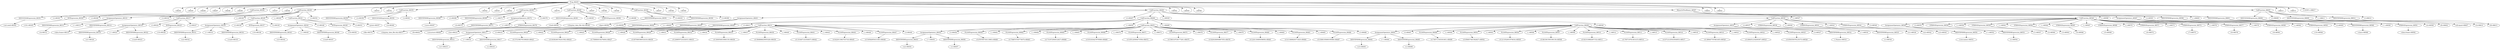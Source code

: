 digraph {

"Prog_88293"->"<
>88294";
"Prog_88293"->"<
>88295";
"Prog_88293"->"<
>88296";
"Prog_88293"->"<
>88297";
"Prog_88293"->"<
>88298";
"Prog_88293"->"<
>88299";
"Prog_88293"->"CallFunction_88300";
"CallFunction_88300"->"IDENTIFIERExpression_88301";
"IDENTIFIERExpression_88301"->"<set.seed>88302";
"CallFunction_88300"->"<(>88303";
"CallFunction_88300"->"INTExpression_88304";
"INTExpression_88304"->"<101>88305";
"CallFunction_88300"->"<)>88306";
"Prog_88293"->"<
>88307";
"Prog_88293"->"<
>88308";
"Prog_88293"->"CallFunction_88309";
"CallFunction_88309"->"AssignmentOpetators_88310";
"AssignmentOpetators_88310"->"IDENTIFIERExpression_88311";
"IDENTIFIERExpression_88311"->"<A>88312";
"AssignmentOpetators_88310"->"<=>88313";
"AssignmentOpetators_88310"->"IDENTIFIERExpression_88314";
"IDENTIFIERExpression_88314"->"<data.frame>88315";
"CallFunction_88309"->"<(>88316";
"CallFunction_88309"->"CallFunction_88317";
"CallFunction_88317"->"AssignmentOpetators_88318";
"AssignmentOpetators_88318"->"IDENTIFIERExpression_88319";
"IDENTIFIERExpression_88319"->"<x1>88320";
"AssignmentOpetators_88318"->"<=>88321";
"AssignmentOpetators_88318"->"IDENTIFIERExpression_88322";
"IDENTIFIERExpression_88322"->"<runif>88323";
"CallFunction_88317"->"<(>88324";
"CallFunction_88317"->"INTExpression_88325";
"INTExpression_88325"->"<10>88326";
"CallFunction_88317"->"<)>88327";
"CallFunction_88309"->"<,>88328";
"CallFunction_88309"->"CallFunction_88329";
"CallFunction_88329"->"AssignmentOpetators_88330";
"AssignmentOpetators_88330"->"IDENTIFIERExpression_88331";
"IDENTIFIERExpression_88331"->"<x2>88332";
"AssignmentOpetators_88330"->"<=>88333";
"AssignmentOpetators_88330"->"IDENTIFIERExpression_88334";
"IDENTIFIERExpression_88334"->"<runif>88335";
"CallFunction_88329"->"<(>88336";
"CallFunction_88329"->"INTExpression_88337";
"INTExpression_88337"->"<10>88338";
"CallFunction_88329"->"<)>88339";
"CallFunction_88309"->"<,>88340";
"CallFunction_88309"->"CallFunction_88341";
"CallFunction_88341"->"AssignmentOpetators_88342";
"AssignmentOpetators_88342"->"IDENTIFIERExpression_88343";
"IDENTIFIERExpression_88343"->"<x3>88344";
"AssignmentOpetators_88342"->"<=>88345";
"AssignmentOpetators_88342"->"IDENTIFIERExpression_88346";
"IDENTIFIERExpression_88346"->"<runif>88347";
"CallFunction_88341"->"<(>88348";
"CallFunction_88341"->"INTExpression_88349";
"INTExpression_88349"->"<10>88350";
"CallFunction_88341"->"<)>88351";
"CallFunction_88309"->"<)>88352";
"Prog_88293"->"<
>88353";
"Prog_88293"->"<
>88354";
"Prog_88293"->"CallFunction_88355";
"CallFunction_88355"->"IDENTIFIERExpression_88356";
"IDENTIFIERExpression_88356"->"<print>88357";
"CallFunction_88355"->"<(>88358";
"CallFunction_88355"->"IDENTIFIERExpression_88359";
"IDENTIFIERExpression_88359"->"<A>88360";
"CallFunction_88355"->"<)>88361";
"Prog_88293"->"<
>88362";
"Prog_88293"->"<
>88363";
"Prog_88293"->"<
>88364";
"Prog_88293"->"CallFunction_88365";
"CallFunction_88365"->"IDENTIFIERExpression_88366";
"IDENTIFIERExpression_88366"->"<save>88367";
"CallFunction_88365"->"<(>88368";
"CallFunction_88365"->"IDENTIFIERExpression_88369";
"IDENTIFIERExpression_88369"->"<A>88370";
"CallFunction_88365"->"<,>88371";
"CallFunction_88365"->"AssignmentOpetators_88372";
"AssignmentOpetators_88372"->"IDENTIFIERExpression_88373";
"IDENTIFIERExpression_88373"->"<file>88374";
"AssignmentOpetators_88372"->"<=>88375";
"AssignmentOpetators_88372"->"STRINGExpression_88376";
"STRINGExpression_88376"->"</tmp/my_data_file.rda>88377";
"CallFunction_88365"->"<)>88378";
"Prog_88293"->"<
>88379";
"Prog_88293"->"CallFunction_88380";
"CallFunction_88380"->"IDENTIFIERExpression_88381";
"IDENTIFIERExpression_88381"->"<load>88382";
"CallFunction_88380"->"<(>88383";
"CallFunction_88380"->"STRINGExpression_88384";
"STRINGExpression_88384"->"</tmp/my_data_file.rda>88385";
"CallFunction_88380"->"<)>88386";
"Prog_88293"->"<
>88387";
"Prog_88293"->"<
>88388";
"Prog_88293"->"<
>88389";
"Prog_88293"->"CallFunction_88390";
"CallFunction_88390"->"IDENTIFIERExpression_88391";
"IDENTIFIERExpression_88391"->"<dput>88392";
"CallFunction_88390"->"<(>88393";
"CallFunction_88390"->"IDENTIFIERExpression_88394";
"IDENTIFIERExpression_88394"->"<A>88395";
"CallFunction_88390"->"<)>88396";
"Prog_88293"->"<
>88397";
"Prog_88293"->"<
>88398";
"Prog_88293"->"<
>88399";
"Prog_88293"->"CallFunction_88400";
"CallFunction_88400"->"AssignmentOpetators_88401";
"AssignmentOpetators_88401"->"IDENTIFIERExpression_88402";
"IDENTIFIERExpression_88402"->"<B>88403";
"AssignmentOpetators_88401"->"<<->88404";
"AssignmentOpetators_88401"->"IDENTIFIERExpression_88405";
"IDENTIFIERExpression_88405"->"<structure>88406";
"CallFunction_88400"->"<(>88407";
"CallFunction_88400"->"CallFunction_88408";
"CallFunction_88408"->"IDENTIFIERExpression_88409";
"IDENTIFIERExpression_88409"->"<list>88410";
"CallFunction_88408"->"<(>88411";
"CallFunction_88408"->"CallFunction_88412";
"CallFunction_88412"->"AssignmentOpetators_88413";
"AssignmentOpetators_88413"->"IDENTIFIERExpression_88414";
"IDENTIFIERExpression_88414"->"<x1>88415";
"AssignmentOpetators_88413"->"<=>88416";
"AssignmentOpetators_88413"->"IDENTIFIERExpression_88417";
"IDENTIFIERExpression_88417"->"<c>88418";
"CallFunction_88412"->"<(>88419";
"CallFunction_88412"->"FLOATExpression_88420";
"FLOATExpression_88420"->"<0.372198376338929>88421";
"CallFunction_88412"->"<,>88422";
"CallFunction_88412"->"FLOATExpression_88423";
"FLOATExpression_88423"->"<0.0438248154241592>88424";
"CallFunction_88412"->"<,>88425";
"CallFunction_88412"->"FLOATExpression_88426";
"FLOATExpression_88426"->"<0.709684018278494>88427";
"CallFunction_88412"->"<,>88428";
"CallFunction_88412"->"FLOATExpression_88429";
"FLOATExpression_88429"->"<0.657690396532416>88430";
"CallFunction_88412"->"<,>88431";
"CallFunction_88412"->"FLOATExpression_88432";
"FLOATExpression_88432"->"<0.249855723232031>88433";
"CallFunction_88412"->"<,>88434";
"CallFunction_88412"->"FLOATExpression_88435";
"FLOATExpression_88435"->"<0.300054833060130>88436";
"CallFunction_88412"->"<,>88437";
"CallFunction_88412"->"FLOATExpression_88438";
"FLOATExpression_88438"->"<0.584866625955328>88439";
"CallFunction_88412"->"<,>88440";
"CallFunction_88412"->"FLOATExpression_88441";
"FLOATExpression_88441"->"<0.333467143354937>88442";
"CallFunction_88412"->"<,>88443";
"CallFunction_88412"->"FLOATExpression_88444";
"FLOATExpression_88444"->"<0.622011963743716>88445";
"CallFunction_88412"->"<,>88446";
"CallFunction_88412"->"FLOATExpression_88447";
"FLOATExpression_88447"->"<0.54582855431363>88448";
"CallFunction_88412"->"<)>88449";
"CallFunction_88408"->"<,>88450";
"CallFunction_88408"->"CallFunction_88451";
"CallFunction_88451"->"AssignmentOpetators_88452";
"AssignmentOpetators_88452"->"IDENTIFIERExpression_88453";
"IDENTIFIERExpression_88453"->"<x2>88454";
"AssignmentOpetators_88452"->"<=>88455";
"AssignmentOpetators_88452"->"IDENTIFIERExpression_88456";
"IDENTIFIERExpression_88456"->"<c>88457";
"CallFunction_88451"->"<(>88458";
"CallFunction_88451"->"FLOATExpression_88459";
"FLOATExpression_88459"->"<0.879795730113983>88460";
"CallFunction_88451"->"<,>88461";
"CallFunction_88451"->"FLOATExpression_88462";
"FLOATExpression_88462"->"<0.706874740775675>88463";
"CallFunction_88451"->"<,>88464";
"CallFunction_88451"->"FLOATExpression_88465";
"FLOATExpression_88465"->"<0.731972594512627>88466";
"CallFunction_88451"->"<,>88467";
"CallFunction_88451"->"FLOATExpression_88468";
"FLOATExpression_88468"->"<0.931634427979589>88469";
"CallFunction_88451"->"<,>88470";
"CallFunction_88451"->"FLOATExpression_88471";
"FLOATExpression_88471"->"<0.455120594473556>88472";
"CallFunction_88451"->"<,>88473";
"CallFunction_88451"->"FLOATExpression_88474";
"FLOATExpression_88474"->"<0.590319729177281>88475";
"CallFunction_88451"->"<,>88476";
"CallFunction_88451"->"FLOATExpression_88477";
"FLOATExpression_88477"->"<0.820436094887555>88478";
"CallFunction_88451"->"<,>88479";
"CallFunction_88451"->"FLOATExpression_88480";
"FLOATExpression_88480"->"<0.224118480458856>88481";
"CallFunction_88451"->"<,>88482";
"CallFunction_88451"->"FLOATExpression_88483";
"FLOATExpression_88483"->"<0.411666829371825>88484";
"CallFunction_88451"->"<,>88485";
"CallFunction_88451"->"FLOATExpression_88486";
"FLOATExpression_88486"->"<0.0386105608195066>88487";
"CallFunction_88451"->"<)>88488";
"CallFunction_88408"->"<,>88489";
"CallFunction_88408"->"CallFunction_88490";
"CallFunction_88490"->"AssignmentOpetators_88491";
"AssignmentOpetators_88491"->"IDENTIFIERExpression_88492";
"IDENTIFIERExpression_88492"->"<x3>88493";
"AssignmentOpetators_88491"->"<=>88494";
"AssignmentOpetators_88491"->"IDENTIFIERExpression_88495";
"IDENTIFIERExpression_88495"->"<c>88496";
"CallFunction_88490"->"<(>88497";
"CallFunction_88490"->"FLOATExpression_88498";
"FLOATExpression_88498"->"<0.700711545301601>88499";
"CallFunction_88490"->"<,>88500";
"CallFunction_88490"->"FLOATExpression_88501";
"FLOATExpression_88501"->"<0.956837461562827>88502";
"CallFunction_88490"->"<,>88503";
"CallFunction_88490"->"FLOATExpression_88504";
"FLOATExpression_88504"->"<0.213352001970634>88505";
"CallFunction_88490"->"<,>88506";
"CallFunction_88490"->"FLOATExpression_88507";
"FLOATExpression_88507"->"<0.661061500199139>88508";
"CallFunction_88490"->"<,>88509";
"CallFunction_88490"->"FLOATExpression_88510";
"FLOATExpression_88510"->"<0.923318882007152>88511";
"CallFunction_88490"->"<,>88512";
"CallFunction_88490"->"FLOATExpression_88513";
"FLOATExpression_88513"->"<0.795719761401415>88514";
"CallFunction_88490"->"<,>88515";
"CallFunction_88490"->"FLOATExpression_88516";
"FLOATExpression_88516"->"<0.0712125543504953>88517";
"CallFunction_88490"->"<,>88518";
"CallFunction_88490"->"FLOATExpression_88519";
"FLOATExpression_88519"->"<0.389407767681405>88520";
"CallFunction_88490"->"<,>88521";
"CallFunction_88490"->"FLOATExpression_88522";
"FLOATExpression_88522"->"<0.406451216200367>88523";
"CallFunction_88490"->"<,>88524";
"CallFunction_88490"->"FLOATExpression_88525";
"FLOATExpression_88525"->"<0.659355078125373>88526";
"CallFunction_88490"->"<)>88527";
"CallFunction_88408"->"<)>88528";
"CallFunction_88400"->"<,>88529";
"CallFunction_88400"->"CallFunction_88530";
"CallFunction_88530"->"AssignmentOpetators_88531";
"AssignmentOpetators_88531"->"IDENTIFIERExpression_88532";
"IDENTIFIERExpression_88532"->"<.Names>88533";
"AssignmentOpetators_88531"->"<=>88534";
"AssignmentOpetators_88531"->"IDENTIFIERExpression_88535";
"IDENTIFIERExpression_88535"->"<c>88536";
"CallFunction_88530"->"<(>88537";
"CallFunction_88530"->"STRINGExpression_88538";
"STRINGExpression_88538"->"<x1>88539";
"CallFunction_88530"->"<,>88540";
"CallFunction_88530"->"STRINGExpression_88541";
"STRINGExpression_88541"->"<x2>88542";
"CallFunction_88530"->"<,>88543";
"CallFunction_88530"->"STRINGExpression_88544";
"STRINGExpression_88544"->"<x3>88545";
"CallFunction_88530"->"<)>88546";
"CallFunction_88400"->"<,>88547";
"CallFunction_88400"->"CallFunction_88548";
"CallFunction_88548"->"AssignmentOpetators_88549";
"AssignmentOpetators_88549"->"IDENTIFIERExpression_88550";
"IDENTIFIERExpression_88550"->"<row.names>88551";
"AssignmentOpetators_88549"->"<=>88552";
"AssignmentOpetators_88549"->"IDENTIFIERExpression_88553";
"IDENTIFIERExpression_88553"->"<c>88554";
"CallFunction_88548"->"<(>88555";
"CallFunction_88548"->"STRINGExpression_88556";
"STRINGExpression_88556"->"<1>88557";
"CallFunction_88548"->"<,>88558";
"CallFunction_88548"->"STRINGExpression_88559";
"STRINGExpression_88559"->"<2>88560";
"CallFunction_88548"->"<,>88561";
"CallFunction_88548"->"STRINGExpression_88562";
"STRINGExpression_88562"->"<3>88563";
"CallFunction_88548"->"<,>88564";
"CallFunction_88548"->"STRINGExpression_88565";
"STRINGExpression_88565"->"<4>88566";
"CallFunction_88548"->"<,>88567";
"CallFunction_88548"->"STRINGExpression_88568";
"STRINGExpression_88568"->"<5>88569";
"CallFunction_88548"->"<,>88570";
"CallFunction_88548"->"STRINGExpression_88571";
"STRINGExpression_88571"->"<6>88572";
"CallFunction_88548"->"<,>88573";
"CallFunction_88548"->"STRINGExpression_88574";
"STRINGExpression_88574"->"<7>88575";
"CallFunction_88548"->"<,>88576";
"CallFunction_88548"->"STRINGExpression_88577";
"STRINGExpression_88577"->"<8>88578";
"CallFunction_88548"->"<,>88579";
"CallFunction_88548"->"STRINGExpression_88580";
"STRINGExpression_88580"->"<9>88581";
"CallFunction_88548"->"<,>88582";
"CallFunction_88548"->"STRINGExpression_88583";
"STRINGExpression_88583"->"<10>88584";
"CallFunction_88548"->"<)>88585";
"CallFunction_88400"->"<,>88586";
"CallFunction_88400"->"AssignmentOpetators_88587";
"AssignmentOpetators_88587"->"IDENTIFIERExpression_88588";
"IDENTIFIERExpression_88588"->"<class>88589";
"AssignmentOpetators_88587"->"<=>88590";
"AssignmentOpetators_88587"->"STRINGExpression_88591";
"STRINGExpression_88591"->"<data.frame>88592";
"CallFunction_88400"->"<)>88593";
"Prog_88293"->"<
>88594";
"Prog_88293"->"<
>88595";
"Prog_88293"->"<
>88596";
"Prog_88293"->"MinusOrPlusBinary_88597";
"MinusOrPlusBinary_88597"->"IDENTIFIERExpression_88598";
"IDENTIFIERExpression_88598"->"<A>88599";
"MinusOrPlusBinary_88597"->"<->88600";
"MinusOrPlusBinary_88597"->"IDENTIFIERExpression_88601";
"IDENTIFIERExpression_88601"->"<B>88602";
"Prog_88293"->"<
>88603";
"Prog_88293"->"<
>88604";
"Prog_88293"->"CallFunction_88605";
"CallFunction_88605"->"IDENTIFIERExpression_88606";
"IDENTIFIERExpression_88606"->"<all.equal>88607";
"CallFunction_88605"->"<(>88608";
"CallFunction_88605"->"IDENTIFIERExpression_88609";
"IDENTIFIERExpression_88609"->"<A>88610";
"CallFunction_88605"->"<,>88611";
"CallFunction_88605"->"IDENTIFIERExpression_88612";
"IDENTIFIERExpression_88612"->"<B>88613";
"CallFunction_88605"->"<)>88614";
"Prog_88293"->"<
>88615";
"Prog_88293"->"<
>88616";
"Prog_88293"->"<<EOF>>88617";
}
